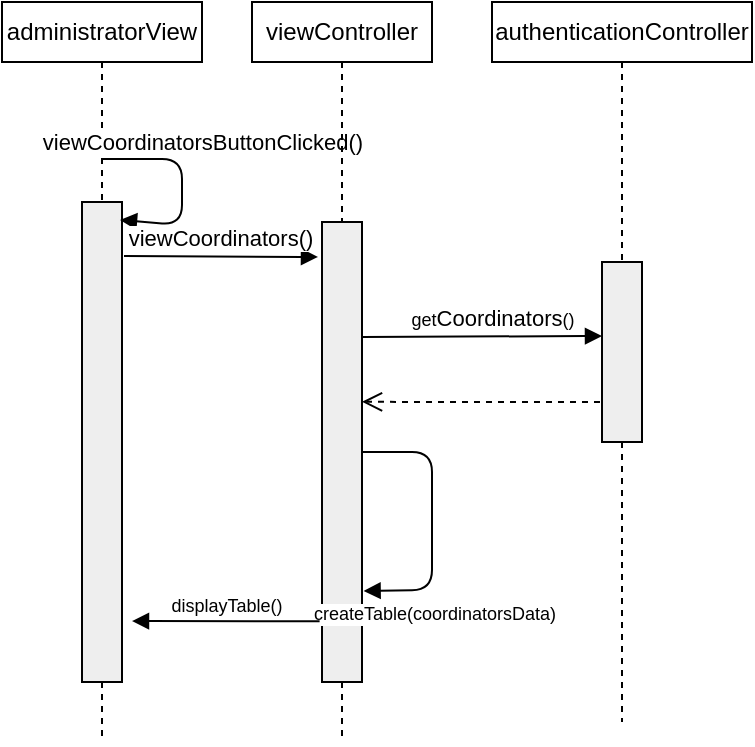 <mxfile version="12.9.6" type="device"><diagram id="jlmEHatR7OFTjcvyFHJQ" name="Page-1"><mxGraphModel dx="1422" dy="745" grid="1" gridSize="10" guides="1" tooltips="1" connect="1" arrows="1" fold="1" page="1" pageScale="1" pageWidth="850" pageHeight="1100" math="0" shadow="0"><root><mxCell id="0"/><mxCell id="1" parent="0"/><mxCell id="Qi8HrF6mY_pfpNBTO8mW-2" value="authenticationController" style="shape=rect;html=1;whiteSpace=wrap;align=center;" parent="1" vertex="1"><mxGeometry x="300" y="150" width="130" height="30" as="geometry"/></mxCell><mxCell id="Qi8HrF6mY_pfpNBTO8mW-3" value="" style="edgeStyle=none;html=1;dashed=1;endArrow=none;align=center;verticalAlign=bottom;exitX=0.5;exitY=1;" parent="1" source="Qi8HrF6mY_pfpNBTO8mW-11" edge="1"><mxGeometry x="1" relative="1" as="geometry"><mxPoint x="365" y="510" as="targetPoint"/></mxGeometry></mxCell><mxCell id="Qi8HrF6mY_pfpNBTO8mW-6" value="administratorView" style="shape=rect;html=1;whiteSpace=wrap;align=center;" parent="1" vertex="1"><mxGeometry x="55" y="150" width="100" height="30" as="geometry"/></mxCell><mxCell id="Qi8HrF6mY_pfpNBTO8mW-7" value="" style="edgeStyle=none;html=1;dashed=1;endArrow=none;" parent="1" source="Qi8HrF6mY_pfpNBTO8mW-6" target="Qi8HrF6mY_pfpNBTO8mW-8" edge="1"><mxGeometry relative="1" as="geometry"/></mxCell><mxCell id="Qi8HrF6mY_pfpNBTO8mW-8" value="" style="shape=rect;html=1;fillColor=#eeeeee;" parent="1" vertex="1"><mxGeometry x="95" y="250" width="20" height="240" as="geometry"/></mxCell><mxCell id="Qi8HrF6mY_pfpNBTO8mW-11" value="" style="shape=rect;html=1;fillColor=#eeeeee;" parent="1" vertex="1"><mxGeometry x="355" y="280" width="20" height="90" as="geometry"/></mxCell><mxCell id="Qi8HrF6mY_pfpNBTO8mW-12" value="" style="edgeStyle=none;html=1;dashed=1;endArrow=none;align=center;verticalAlign=bottom;exitX=0.5;exitY=1;" parent="1" source="Qi8HrF6mY_pfpNBTO8mW-2" target="Qi8HrF6mY_pfpNBTO8mW-11" edge="1"><mxGeometry x="1" relative="1" as="geometry"><mxPoint x="365" y="440" as="targetPoint"/><mxPoint x="365" y="80" as="sourcePoint"/></mxGeometry></mxCell><mxCell id="Qi8HrF6mY_pfpNBTO8mW-21" value="viewCoordinatorsButtonClicked()" style="html=1;verticalAlign=bottom;endArrow=block;" parent="1" edge="1"><mxGeometry x="-0.229" y="10" width="80" relative="1" as="geometry"><mxPoint x="105" y="228.5" as="sourcePoint"/><mxPoint x="114" y="259" as="targetPoint"/><Array as="points"><mxPoint x="145" y="228.5"/><mxPoint x="145" y="261.5"/></Array><mxPoint as="offset"/></mxGeometry></mxCell><mxCell id="Qi8HrF6mY_pfpNBTO8mW-36" value="viewController" style="shape=rect;html=1;whiteSpace=wrap;align=center;" parent="1" vertex="1"><mxGeometry x="180" y="150" width="90" height="30" as="geometry"/></mxCell><mxCell id="Qi8HrF6mY_pfpNBTO8mW-37" value="" style="edgeStyle=none;html=1;dashed=1;endArrow=none;" parent="1" source="Qi8HrF6mY_pfpNBTO8mW-48" edge="1"><mxGeometry relative="1" as="geometry"><mxPoint x="225" y="520" as="targetPoint"/></mxGeometry></mxCell><mxCell id="Qi8HrF6mY_pfpNBTO8mW-47" value="viewCoordinators()" style="html=1;verticalAlign=bottom;endArrow=block;entryX=-0.1;entryY=0.076;entryDx=0;entryDy=0;entryPerimeter=0;" parent="1" target="Qi8HrF6mY_pfpNBTO8mW-48" edge="1"><mxGeometry width="80" relative="1" as="geometry"><mxPoint x="116" y="277" as="sourcePoint"/><mxPoint x="230" y="295" as="targetPoint"/></mxGeometry></mxCell><mxCell id="Qi8HrF6mY_pfpNBTO8mW-48" value="" style="shape=rect;html=1;fillColor=#eeeeee;" parent="1" vertex="1"><mxGeometry x="215" y="260" width="20" height="230" as="geometry"/></mxCell><mxCell id="Qi8HrF6mY_pfpNBTO8mW-49" value="" style="edgeStyle=none;html=1;dashed=1;endArrow=none;" parent="1" source="Qi8HrF6mY_pfpNBTO8mW-36" target="Qi8HrF6mY_pfpNBTO8mW-48" edge="1"><mxGeometry relative="1" as="geometry"><mxPoint x="225" y="80" as="sourcePoint"/><mxPoint x="225" y="520" as="targetPoint"/></mxGeometry></mxCell><mxCell id="Qi8HrF6mY_pfpNBTO8mW-50" value="get&lt;span style=&quot;font-size: 11px&quot;&gt;Coordinators&lt;/span&gt;()" style="html=1;verticalAlign=bottom;endArrow=block;exitX=1;exitY=0.25;exitDx=0;exitDy=0;entryX=0;entryY=0.411;entryDx=0;entryDy=0;entryPerimeter=0;fontSize=9;" parent="1" source="Qi8HrF6mY_pfpNBTO8mW-48" target="Qi8HrF6mY_pfpNBTO8mW-11" edge="1"><mxGeometry x="0.089" width="80" relative="1" as="geometry"><mxPoint x="310" y="340" as="sourcePoint"/><mxPoint x="390" y="340" as="targetPoint"/><mxPoint as="offset"/></mxGeometry></mxCell><mxCell id="Qi8HrF6mY_pfpNBTO8mW-59" value="" style="html=1;verticalAlign=bottom;endArrow=open;dashed=1;endSize=8;fontSize=9;entryX=1;entryY=0.391;entryDx=0;entryDy=0;entryPerimeter=0;" parent="1" target="Qi8HrF6mY_pfpNBTO8mW-48" edge="1"><mxGeometry relative="1" as="geometry"><mxPoint x="354" y="350" as="sourcePoint"/><mxPoint x="180" y="420" as="targetPoint"/></mxGeometry></mxCell><mxCell id="Qi8HrF6mY_pfpNBTO8mW-60" value="createTable(coordinatorsData)" style="html=1;verticalAlign=bottom;endArrow=block;fontSize=9;entryX=1.04;entryY=0.802;entryDx=0;entryDy=0;entryPerimeter=0;" parent="1" source="Qi8HrF6mY_pfpNBTO8mW-48" target="Qi8HrF6mY_pfpNBTO8mW-48" edge="1"><mxGeometry x="0.415" y="-30" width="80" relative="1" as="geometry"><mxPoint x="180" y="380" as="sourcePoint"/><mxPoint x="260" y="380" as="targetPoint"/><Array as="points"><mxPoint x="270" y="375"/><mxPoint x="270" y="444"/></Array><mxPoint x="31" y="26" as="offset"/></mxGeometry></mxCell><mxCell id="Qi8HrF6mY_pfpNBTO8mW-61" value="displayTable()" style="html=1;verticalAlign=bottom;endArrow=block;fontSize=9;exitX=-0.06;exitY=0.868;exitDx=0;exitDy=0;exitPerimeter=0;entryX=1.25;entryY=0.873;entryDx=0;entryDy=0;entryPerimeter=0;" parent="1" source="Qi8HrF6mY_pfpNBTO8mW-48" target="Qi8HrF6mY_pfpNBTO8mW-8" edge="1"><mxGeometry width="80" relative="1" as="geometry"><mxPoint x="140" y="510" as="sourcePoint"/><mxPoint x="220" y="510" as="targetPoint"/></mxGeometry></mxCell><mxCell id="Qi8HrF6mY_pfpNBTO8mW-62" value="" style="endArrow=none;dashed=1;html=1;fontSize=9;exitX=0.5;exitY=1;exitDx=0;exitDy=0;" parent="1" source="Qi8HrF6mY_pfpNBTO8mW-8" edge="1"><mxGeometry width="50" height="50" relative="1" as="geometry"><mxPoint x="200" y="480" as="sourcePoint"/><mxPoint x="105" y="520" as="targetPoint"/></mxGeometry></mxCell></root></mxGraphModel></diagram></mxfile>
